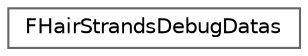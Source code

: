 digraph "Graphical Class Hierarchy"
{
 // INTERACTIVE_SVG=YES
 // LATEX_PDF_SIZE
  bgcolor="transparent";
  edge [fontname=Helvetica,fontsize=10,labelfontname=Helvetica,labelfontsize=10];
  node [fontname=Helvetica,fontsize=10,shape=box,height=0.2,width=0.4];
  rankdir="LR";
  Node0 [id="Node000000",label="FHairStrandsDebugDatas",height=0.2,width=0.4,color="grey40", fillcolor="white", style="filled",URL="$d7/db3/structFHairStrandsDebugDatas.html",tooltip="Hair strands debug data."];
}
